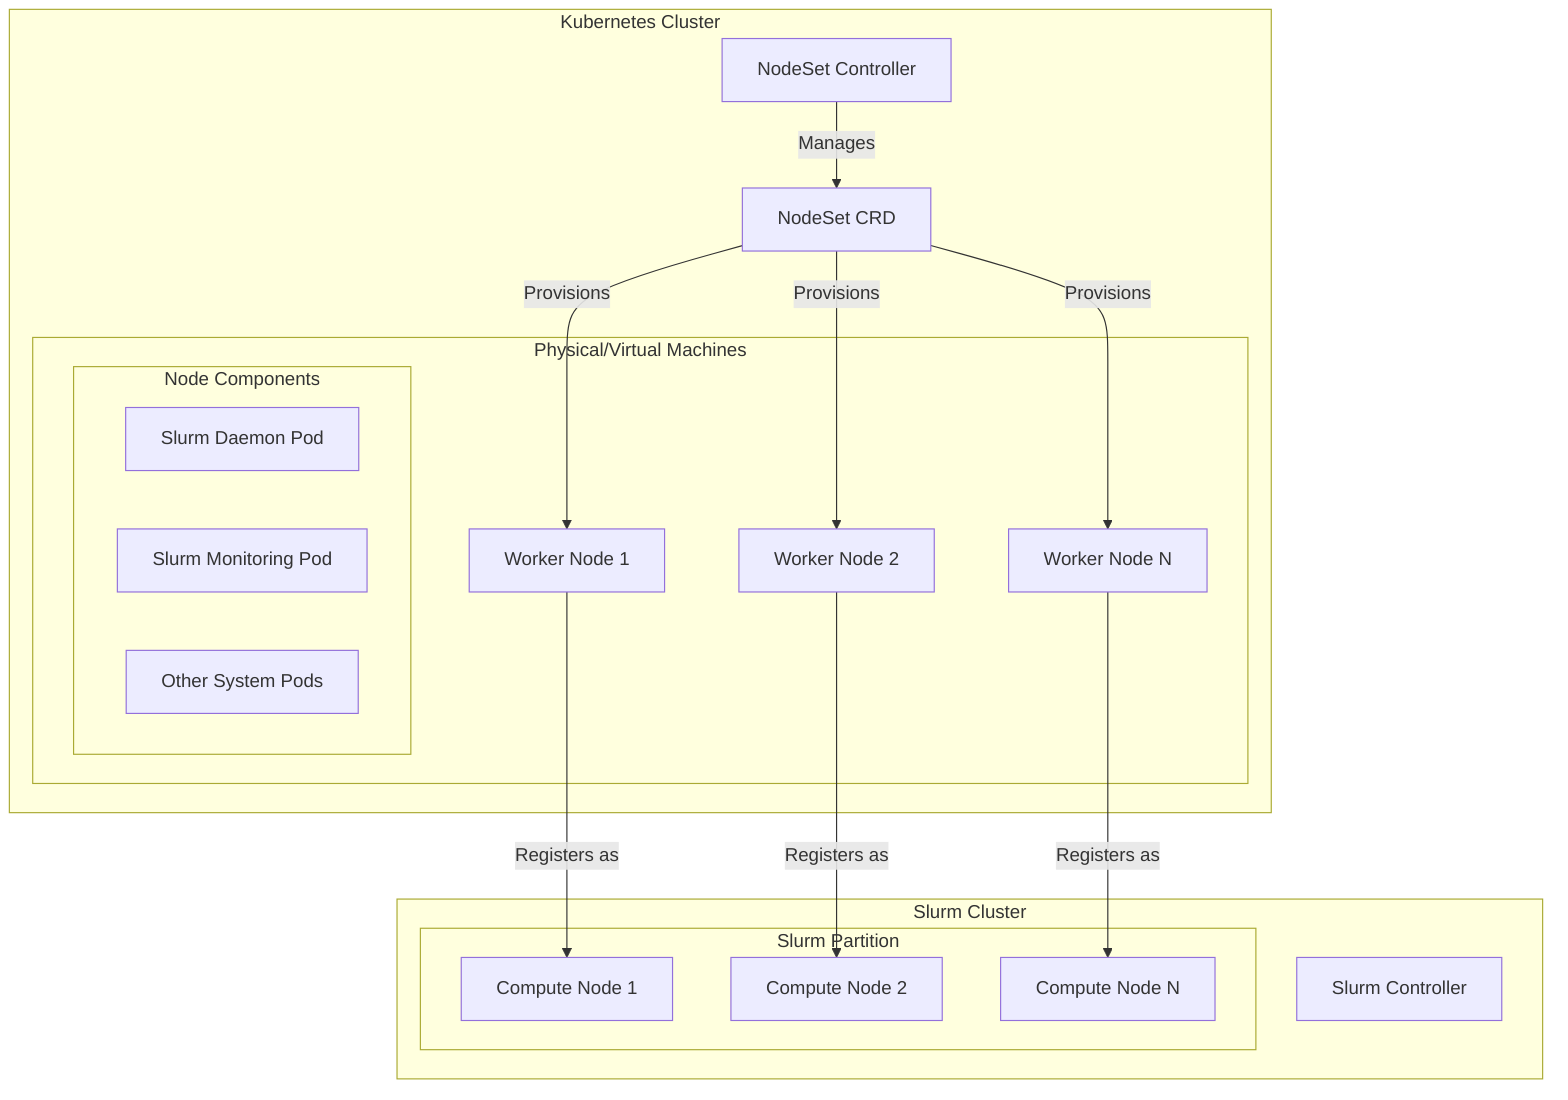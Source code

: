 graph TB
    subgraph "Kubernetes Cluster"
        NC[NodeSet Controller]
        NCRD[NodeSet CRD]
        
        subgraph "Physical/Virtual Machines"
            VM1[Worker Node 1]
            VM2[Worker Node 2]
            VM3[Worker Node N]
            
            subgraph "Node Components"
                SD[Slurm Daemon Pod]
                SM[Slurm Monitoring Pod]
                OTHER[Other System Pods]
            end
        end
    end

    subgraph "Slurm Cluster"
        SCTL[Slurm Controller]
        subgraph "Slurm Partition"
            CN1[Compute Node 1]
            CN2[Compute Node 2]
            CN3[Compute Node N]
        end
    end

    NC -->|Manages| NCRD
    NCRD -->|Provisions| VM1
    NCRD -->|Provisions| VM2
    NCRD -->|Provisions| VM3
    
    VM1 -->|Registers as| CN1
    VM2 -->|Registers as| CN2
    VM3 -->|Registers as| CN3